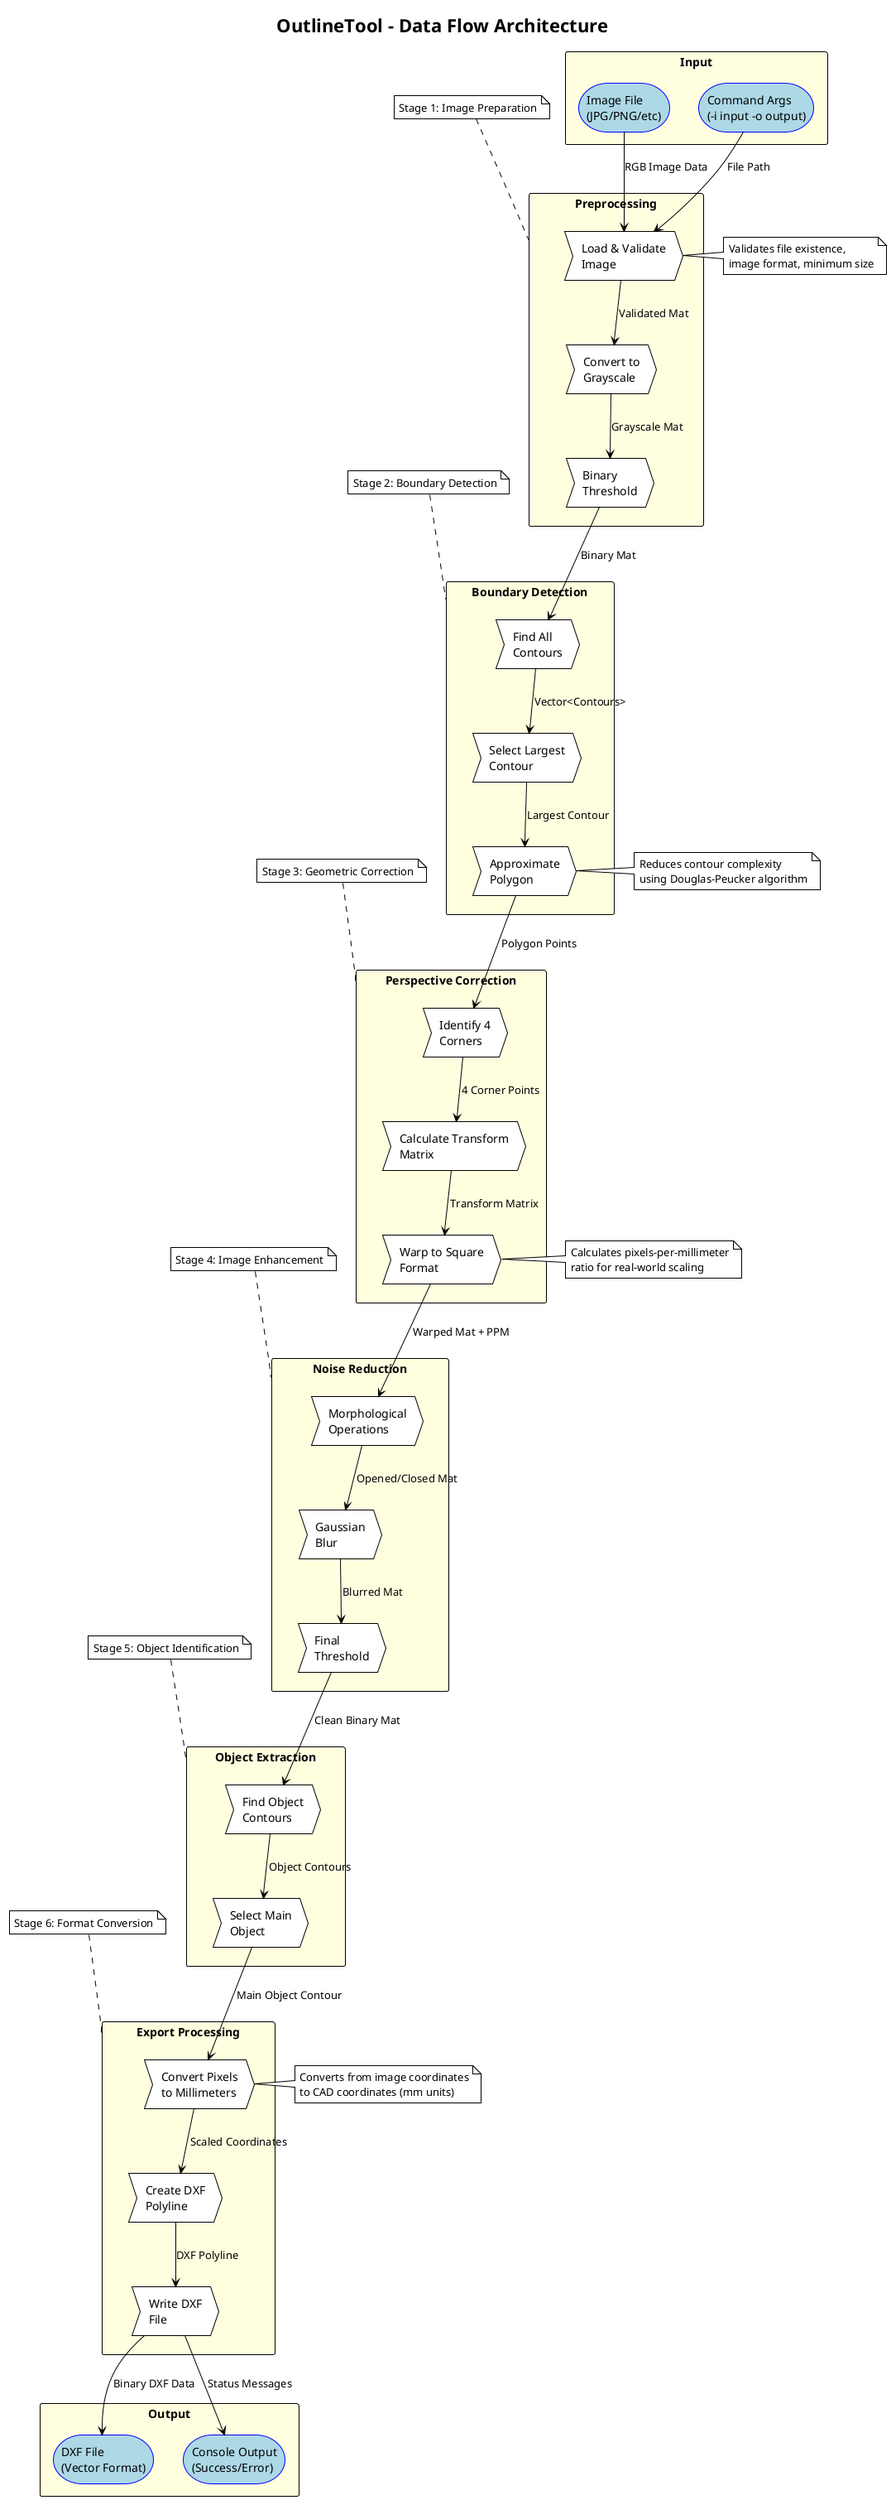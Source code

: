 @startuml OutlineTool-DataFlow
!theme plain
title OutlineTool - Data Flow Architecture

skinparam rectangle {
    BackgroundColor LightYellow
    BorderColor Black
}

skinparam storage {
    BackgroundColor LightBlue
    BorderColor Blue
}

skinparam process {
    BackgroundColor LightGreen
    BorderColor Green
}

rectangle "Input" as INPUT {
    storage "Image File\n(JPG/PNG/etc)" as ImageFile
    storage "Command Args\n(-i input -o output)" as CmdArgs
}

rectangle "Preprocessing" as PREPROCESS {
    process "Load & Validate\nImage" as LoadImg
    process "Convert to\nGrayscale" as ToGray
    process "Binary\nThreshold" as Threshold
}

rectangle "Boundary Detection" as BOUNDARY {
    process "Find All\nContours" as FindContours
    process "Select Largest\nContour" as SelectLarge
    process "Approximate\nPolygon" as ApproxPoly
}

rectangle "Perspective Correction" as PERSPECTIVE {
    process "Identify 4\nCorners" as FindCorners
    process "Calculate Transform\nMatrix" as CalcTransform
    process "Warp to Square\nFormat" as WarpImage
}

rectangle "Noise Reduction" as DENOISE {
    process "Morphological\nOperations" as Morphology
    process "Gaussian\nBlur" as Blur
    process "Final\nThreshold" as FinalThresh
}

rectangle "Object Extraction" as EXTRACT {
    process "Find Object\nContours" as FindObject
    process "Select Main\nObject" as SelectMain
}

rectangle "Export Processing" as EXPORT {
    process "Convert Pixels\nto Millimeters" as PixelToMM
    process "Create DXF\nPolyline" as CreatePoly
    process "Write DXF\nFile" as WriteDXF
}

rectangle "Output" as OUTPUT {
    storage "DXF File\n(Vector Format)" as DXFFile
    storage "Console Output\n(Success/Error)" as ConsoleOut
}

' Data flow arrows
ImageFile --> LoadImg : RGB Image Data
CmdArgs --> LoadImg : File Path
LoadImg --> ToGray : Validated Mat
ToGray --> Threshold : Grayscale Mat
Threshold --> FindContours : Binary Mat

FindContours --> SelectLarge : Vector<Contours>
SelectLarge --> ApproxPoly : Largest Contour
ApproxPoly --> FindCorners : Polygon Points

FindCorners --> CalcTransform : 4 Corner Points
CalcTransform --> WarpImage : Transform Matrix
WarpImage --> Morphology : Warped Mat + PPM

Morphology --> Blur : Opened/Closed Mat
Blur --> FinalThresh : Blurred Mat
FinalThresh --> FindObject : Clean Binary Mat

FindObject --> SelectMain : Object Contours
SelectMain --> PixelToMM : Main Object Contour

PixelToMM --> CreatePoly : Scaled Coordinates
CreatePoly --> WriteDXF : DXF Polyline
WriteDXF --> DXFFile : Binary DXF Data
WriteDXF --> ConsoleOut : Status Messages

' Data annotations
note right of LoadImg
  Validates file existence,
  image format, minimum size
end note

note right of ApproxPoly
  Reduces contour complexity
  using Douglas-Peucker algorithm
end note

note right of WarpImage
  Calculates pixels-per-millimeter
  ratio for real-world scaling
end note

note right of PixelToMM
  Converts from image coordinates
  to CAD coordinates (mm units)
end note

' Processing stages
note top of PREPROCESS : Stage 1: Image Preparation
note top of BOUNDARY : Stage 2: Boundary Detection
note top of PERSPECTIVE : Stage 3: Geometric Correction
note top of DENOISE : Stage 4: Image Enhancement
note top of EXTRACT : Stage 5: Object Identification
note top of EXPORT : Stage 6: Format Conversion

@enduml